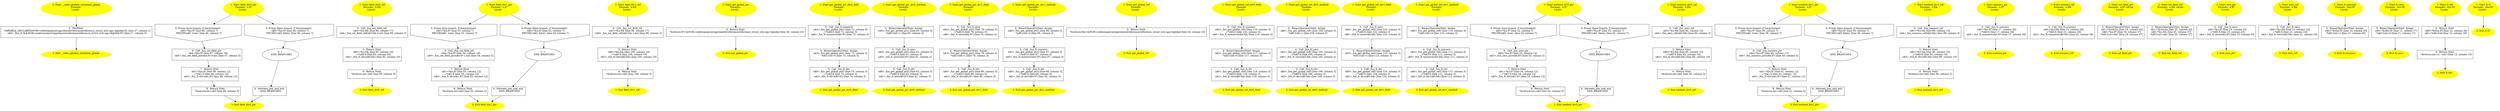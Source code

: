 /* @generated */
digraph cfg {
"__infer_globals_initializer_globa.bdc08c089842ce08_1" [label="1: Start __infer_globals_initializer_global\nFormals: \nLocals:  \n  " color=yellow style=filled]
	

	 "__infer_globals_initializer_globa.bdc08c089842ce08_1" -> "__infer_globals_initializer_globa.bdc08c089842ce08_3" ;
"__infer_globals_initializer_globa.bdc08c089842ce08_2" [label="2: Exit __infer_globals_initializer_global \n  " color=yellow style=filled]
	

"__infer_globals_initializer_globa.bdc08c089842ce08_3" [label="3:  DeclStmt \n   VARIABLE_DECLARED(#GB<codetoanalyze/cpp/shared/reference/reference_struct_e2e.cpp>$global:X); [line 27, column 1]\n  n$0=_fun_X::X(&#GB<codetoanalyze/cpp/shared/reference/reference_struct_e2e.cpp>$global:X*) [line 27, column 3]\n " shape="box"]
	

	 "__infer_globals_initializer_globa.bdc08c089842ce08_3" -> "__infer_globals_initializer_globa.bdc08c089842ce08_2" ;
"field_div0_ptr(class X)#255578158.6b797bfc0b5ae223_1" [label="1: Start field_div0_ptr\nFormals:  x:X*\nLocals:  \n  " color=yellow style=filled]
	

	 "field_div0_ptr(class X)#255578158.6b797bfc0b5ae223_1" -> "field_div0_ptr(class X)#255578158.6b797bfc0b5ae223_5" ;
	 "field_div0_ptr(class X)#255578158.6b797bfc0b5ae223_1" -> "field_div0_ptr(class X)#255578158.6b797bfc0b5ae223_6" ;
"field_div0_ptr(class X)#255578158.6b797bfc0b5ae223_2" [label="2: Exit field_div0_ptr \n  " color=yellow style=filled]
	

"field_div0_ptr(class X)#255578158.6b797bfc0b5ae223_3" [label="3: + \n   END_BRANCHES\n " ]
	

	 "field_div0_ptr(class X)#255578158.6b797bfc0b5ae223_3" -> "field_div0_ptr(class X)#255578158.6b797bfc0b5ae223_4" ;
"field_div0_ptr(class X)#255578158.6b797bfc0b5ae223_4" [label="4:  between_join_and_exit \n   END_BRANCHES\n " shape="box"]
	

	 "field_div0_ptr(class X)#255578158.6b797bfc0b5ae223_4" -> "field_div0_ptr(class X)#255578158.6b797bfc0b5ae223_2" ;
"field_div0_ptr(class X)#255578158.6b797bfc0b5ae223_5" [label="5: Prune (true branch, if (terminated)) \n   n$0=*&x:X* [line 46, column 7]\n  PRUNE(n$0, true); [line 46, column 7]\n " shape="invhouse"]
	

	 "field_div0_ptr(class X)#255578158.6b797bfc0b5ae223_5" -> "field_div0_ptr(class X)#255578158.6b797bfc0b5ae223_9" ;
"field_div0_ptr(class X)#255578158.6b797bfc0b5ae223_6" [label="6: Prune (false branch, if (terminated)) \n   n$0=*&x:X* [line 46, column 7]\n  PRUNE(!n$0, false); [line 46, column 7]\n " shape="invhouse"]
	

	 "field_div0_ptr(class X)#255578158.6b797bfc0b5ae223_6" -> "field_div0_ptr(class X)#255578158.6b797bfc0b5ae223_3" ;
"field_div0_ptr(class X)#255578158.6b797bfc0b5ae223_7" [label="7:  Return Stmt \n   n$1=*&x:X* [line 48, column 12]\n  _=*n$1:X [line 48, column 12]\n  n$3=_fun_X::div(n$1:X*) [line 48, column 12]\n " shape="box"]
	

	 "field_div0_ptr(class X)#255578158.6b797bfc0b5ae223_7" -> "field_div0_ptr(class X)#255578158.6b797bfc0b5ae223_8" ;
"field_div0_ptr(class X)#255578158.6b797bfc0b5ae223_8" [label="8:  Return Stmt \n   *&return:int=n$3 [line 48, column 5]\n " shape="box"]
	

	 "field_div0_ptr(class X)#255578158.6b797bfc0b5ae223_8" -> "field_div0_ptr(class X)#255578158.6b797bfc0b5ae223_2" ;
"field_div0_ptr(class X)#255578158.6b797bfc0b5ae223_9" [label="9:  Call _fun_set_field_ptr \n   n$4=*&x:X* [line 47, column 19]\n  n$5=_fun_set_field_ptr(n$4:X*,0:int) [line 47, column 5]\n " shape="box"]
	

	 "field_div0_ptr(class X)#255578158.6b797bfc0b5ae223_9" -> "field_div0_ptr(class X)#255578158.6b797bfc0b5ae223_7" ;
"field_div0_ref#117238048226305489.b7eb5245bed0a75c_1" [label="1: Start field_div0_ref\nFormals:  x:X&\nLocals:  \n  " color=yellow style=filled]
	

	 "field_div0_ref#117238048226305489.b7eb5245bed0a75c_1" -> "field_div0_ref#117238048226305489.b7eb5245bed0a75c_5" ;
"field_div0_ref#117238048226305489.b7eb5245bed0a75c_2" [label="2: Exit field_div0_ref \n  " color=yellow style=filled]
	

"field_div0_ref#117238048226305489.b7eb5245bed0a75c_3" [label="3:  Return Stmt \n   n$0=*&x:X& [line 95, column 10]\n  _=*n$0:X [line 95, column 10]\n  n$2=_fun_X::div(n$0:X&) [line 95, column 10]\n " shape="box"]
	

	 "field_div0_ref#117238048226305489.b7eb5245bed0a75c_3" -> "field_div0_ref#117238048226305489.b7eb5245bed0a75c_4" ;
"field_div0_ref#117238048226305489.b7eb5245bed0a75c_4" [label="4:  Return Stmt \n   *&return:int=n$2 [line 95, column 3]\n " shape="box"]
	

	 "field_div0_ref#117238048226305489.b7eb5245bed0a75c_4" -> "field_div0_ref#117238048226305489.b7eb5245bed0a75c_2" ;
"field_div0_ref#117238048226305489.b7eb5245bed0a75c_5" [label="5:  Call _fun_set_field_ref \n   n$3=*&x:X& [line 94, column 17]\n  n$4=_fun_set_field_ref(n$3:X&,0:int) [line 94, column 3]\n " shape="box"]
	

	 "field_div0_ref#117238048226305489.b7eb5245bed0a75c_5" -> "field_div0_ref#117238048226305489.b7eb5245bed0a75c_3" ;
"field_div1_ptr(class X)#104917759.81717de1848fc0d3_1" [label="1: Start field_div1_ptr\nFormals:  x:X*\nLocals:  \n  " color=yellow style=filled]
	

	 "field_div1_ptr(class X)#104917759.81717de1848fc0d3_1" -> "field_div1_ptr(class X)#104917759.81717de1848fc0d3_5" ;
	 "field_div1_ptr(class X)#104917759.81717de1848fc0d3_1" -> "field_div1_ptr(class X)#104917759.81717de1848fc0d3_6" ;
"field_div1_ptr(class X)#104917759.81717de1848fc0d3_2" [label="2: Exit field_div1_ptr \n  " color=yellow style=filled]
	

"field_div1_ptr(class X)#104917759.81717de1848fc0d3_3" [label="3: + \n   END_BRANCHES\n " ]
	

	 "field_div1_ptr(class X)#104917759.81717de1848fc0d3_3" -> "field_div1_ptr(class X)#104917759.81717de1848fc0d3_4" ;
"field_div1_ptr(class X)#104917759.81717de1848fc0d3_4" [label="4:  between_join_and_exit \n   END_BRANCHES\n " shape="box"]
	

	 "field_div1_ptr(class X)#104917759.81717de1848fc0d3_4" -> "field_div1_ptr(class X)#104917759.81717de1848fc0d3_2" ;
"field_div1_ptr(class X)#104917759.81717de1848fc0d3_5" [label="5: Prune (true branch, if (terminated)) \n   n$0=*&x:X* [line 53, column 7]\n  PRUNE(n$0, true); [line 53, column 7]\n " shape="invhouse"]
	

	 "field_div1_ptr(class X)#104917759.81717de1848fc0d3_5" -> "field_div1_ptr(class X)#104917759.81717de1848fc0d3_9" ;
"field_div1_ptr(class X)#104917759.81717de1848fc0d3_6" [label="6: Prune (false branch, if (terminated)) \n   n$0=*&x:X* [line 53, column 7]\n  PRUNE(!n$0, false); [line 53, column 7]\n " shape="invhouse"]
	

	 "field_div1_ptr(class X)#104917759.81717de1848fc0d3_6" -> "field_div1_ptr(class X)#104917759.81717de1848fc0d3_3" ;
"field_div1_ptr(class X)#104917759.81717de1848fc0d3_7" [label="7:  Return Stmt \n   n$1=*&x:X* [line 55, column 12]\n  _=*n$1:X [line 55, column 12]\n  n$3=_fun_X::div(n$1:X*) [line 55, column 12]\n " shape="box"]
	

	 "field_div1_ptr(class X)#104917759.81717de1848fc0d3_7" -> "field_div1_ptr(class X)#104917759.81717de1848fc0d3_8" ;
"field_div1_ptr(class X)#104917759.81717de1848fc0d3_8" [label="8:  Return Stmt \n   *&return:int=n$3 [line 55, column 5]\n " shape="box"]
	

	 "field_div1_ptr(class X)#104917759.81717de1848fc0d3_8" -> "field_div1_ptr(class X)#104917759.81717de1848fc0d3_2" ;
"field_div1_ptr(class X)#104917759.81717de1848fc0d3_9" [label="9:  Call _fun_set_field_ptr \n   n$4=*&x:X* [line 54, column 19]\n  n$5=_fun_set_field_ptr(n$4:X*,1:int) [line 54, column 5]\n " shape="box"]
	

	 "field_div1_ptr(class X)#104917759.81717de1848fc0d3_9" -> "field_div1_ptr(class X)#104917759.81717de1848fc0d3_7" ;
"field_div1_ref#149971541835733588.5b6e5f87301df190_1" [label="1: Start field_div1_ref\nFormals:  x:X&\nLocals:  \n  " color=yellow style=filled]
	

	 "field_div1_ref#149971541835733588.5b6e5f87301df190_1" -> "field_div1_ref#149971541835733588.5b6e5f87301df190_5" ;
"field_div1_ref#149971541835733588.5b6e5f87301df190_2" [label="2: Exit field_div1_ref \n  " color=yellow style=filled]
	

"field_div1_ref#149971541835733588.5b6e5f87301df190_3" [label="3:  Return Stmt \n   n$0=*&x:X& [line 100, column 10]\n  _=*n$0:X [line 100, column 10]\n  n$2=_fun_X::div(n$0:X&) [line 100, column 10]\n " shape="box"]
	

	 "field_div1_ref#149971541835733588.5b6e5f87301df190_3" -> "field_div1_ref#149971541835733588.5b6e5f87301df190_4" ;
"field_div1_ref#149971541835733588.5b6e5f87301df190_4" [label="4:  Return Stmt \n   *&return:int=n$2 [line 100, column 3]\n " shape="box"]
	

	 "field_div1_ref#149971541835733588.5b6e5f87301df190_4" -> "field_div1_ref#149971541835733588.5b6e5f87301df190_2" ;
"field_div1_ref#149971541835733588.5b6e5f87301df190_5" [label="5:  Call _fun_set_field_ref \n   n$3=*&x:X& [line 99, column 17]\n  n$4=_fun_set_field_ref(n$3:X&,1:int) [line 99, column 3]\n " shape="box"]
	

	 "field_div1_ref#149971541835733588.5b6e5f87301df190_5" -> "field_div1_ref#149971541835733588.5b6e5f87301df190_3" ;
"get_global_ptr#694058346099223463.3d4bb50869af2005_1" [label="1: Start get_global_ptr\nFormals: \nLocals:  \n  " color=yellow style=filled]
	

	 "get_global_ptr#694058346099223463.3d4bb50869af2005_1" -> "get_global_ptr#694058346099223463.3d4bb50869af2005_3" ;
"get_global_ptr#694058346099223463.3d4bb50869af2005_2" [label="2: Exit get_global_ptr \n  " color=yellow style=filled]
	

"get_global_ptr#694058346099223463.3d4bb50869af2005_3" [label="3:  Return Stmt \n   *&return:X*=&#GB<codetoanalyze/cpp/shared/reference/reference_struct_e2e.cpp>$global [line 28, column 23]\n " shape="box"]
	

	 "get_global_ptr#694058346099223463.3d4bb50869af2005_3" -> "get_global_ptr#694058346099223463.3d4bb50869af2005_2" ;
"get_global_ptr_div0_field#8708891.85a5d13d32b9177a_1" [label="1: Start get_global_ptr_div0_field\nFormals: \nLocals:  \n  " color=yellow style=filled]
	

	 "get_global_ptr_div0_field#8708891.85a5d13d32b9177a_1" -> "get_global_ptr_div0_field#8708891.85a5d13d32b9177a_5" ;
"get_global_ptr_div0_field#8708891.85a5d13d32b9177a_2" [label="2: Exit get_global_ptr_div0_field \n  " color=yellow style=filled]
	

"get_global_ptr_div0_field#8708891.85a5d13d32b9177a_3" [label="3:  Call _fun_X::div \n   n$0=_fun_get_global_ptr() [line 74, column 3]\n  _=*n$0:X [line 74, column 3]\n  n$2=_fun_X::div(n$0:X*) [line 74, column 3]\n " shape="box"]
	

	 "get_global_ptr_div0_field#8708891.85a5d13d32b9177a_3" -> "get_global_ptr_div0_field#8708891.85a5d13d32b9177a_2" ;
"get_global_ptr_div0_field#8708891.85a5d13d32b9177a_4" [label="4:  BinaryOperatorStmt: Assign \n   n$3=_fun_get_global_ptr() [line 73, column 3]\n  *n$3.f:int=0 [line 73, column 3]\n " shape="box"]
	

	 "get_global_ptr_div0_field#8708891.85a5d13d32b9177a_4" -> "get_global_ptr_div0_field#8708891.85a5d13d32b9177a_3" ;
"get_global_ptr_div0_field#8708891.85a5d13d32b9177a_5" [label="5:  Call _fun_X::nonzero \n   n$4=_fun_get_global_ptr() [line 72, column 3]\n  _=*n$4:X [line 72, column 3]\n  n$6=_fun_X::nonzero(n$4:X*) [line 72, column 3]\n " shape="box"]
	

	 "get_global_ptr_div0_field#8708891.85a5d13d32b9177a_5" -> "get_global_ptr_div0_field#8708891.85a5d13d32b9177a_4" ;
"get_global_ptr_div0_method#686860.d796dd8227b55f7d_1" [label="1: Start get_global_ptr_div0_method\nFormals: \nLocals:  \n  " color=yellow style=filled]
	

	 "get_global_ptr_div0_method#686860.d796dd8227b55f7d_1" -> "get_global_ptr_div0_method#686860.d796dd8227b55f7d_5" ;
"get_global_ptr_div0_method#686860.d796dd8227b55f7d_2" [label="2: Exit get_global_ptr_div0_method \n  " color=yellow style=filled]
	

"get_global_ptr_div0_method#686860.d796dd8227b55f7d_3" [label="3:  Call _fun_X::div \n   n$0=_fun_get_global_ptr() [line 62, column 3]\n  _=*n$0:X [line 62, column 3]\n  n$2=_fun_X::div(n$0:X*) [line 62, column 3]\n " shape="box"]
	

	 "get_global_ptr_div0_method#686860.d796dd8227b55f7d_3" -> "get_global_ptr_div0_method#686860.d796dd8227b55f7d_2" ;
"get_global_ptr_div0_method#686860.d796dd8227b55f7d_4" [label="4:  Call _fun_X::zero \n   n$3=_fun_get_global_ptr() [line 61, column 3]\n  _=*n$3:X [line 61, column 3]\n  n$5=_fun_X::zero(n$3:X*) [line 61, column 3]\n " shape="box"]
	

	 "get_global_ptr_div0_method#686860.d796dd8227b55f7d_4" -> "get_global_ptr_div0_method#686860.d796dd8227b55f7d_3" ;
"get_global_ptr_div0_method#686860.d796dd8227b55f7d_5" [label="5:  BinaryOperatorStmt: Assign \n   n$6=_fun_get_global_ptr() [line 60, column 3]\n  *n$6.f:int=1 [line 60, column 3]\n " shape="box"]
	

	 "get_global_ptr_div0_method#686860.d796dd8227b55f7d_5" -> "get_global_ptr_div0_method#686860.d796dd8227b55f7d_4" ;
"get_global_ptr_div1_field#6744083.94ebaff789d09fec_1" [label="1: Start get_global_ptr_div1_field\nFormals: \nLocals:  \n  " color=yellow style=filled]
	

	 "get_global_ptr_div1_field#6744083.94ebaff789d09fec_1" -> "get_global_ptr_div1_field#6744083.94ebaff789d09fec_5" ;
"get_global_ptr_div1_field#6744083.94ebaff789d09fec_2" [label="2: Exit get_global_ptr_div1_field \n  " color=yellow style=filled]
	

"get_global_ptr_div1_field#6744083.94ebaff789d09fec_3" [label="3:  Call _fun_X::div \n   n$0=_fun_get_global_ptr() [line 80, column 3]\n  _=*n$0:X [line 80, column 3]\n  n$2=_fun_X::div(n$0:X*) [line 80, column 3]\n " shape="box"]
	

	 "get_global_ptr_div1_field#6744083.94ebaff789d09fec_3" -> "get_global_ptr_div1_field#6744083.94ebaff789d09fec_2" ;
"get_global_ptr_div1_field#6744083.94ebaff789d09fec_4" [label="4:  BinaryOperatorStmt: Assign \n   n$3=_fun_get_global_ptr() [line 79, column 3]\n  *n$3.f:int=1 [line 79, column 3]\n " shape="box"]
	

	 "get_global_ptr_div1_field#6744083.94ebaff789d09fec_4" -> "get_global_ptr_div1_field#6744083.94ebaff789d09fec_3" ;
"get_global_ptr_div1_field#6744083.94ebaff789d09fec_5" [label="5:  Call _fun_X::zero \n   n$4=_fun_get_global_ptr() [line 78, column 3]\n  _=*n$4:X [line 78, column 3]\n  n$6=_fun_X::zero(n$4:X*) [line 78, column 3]\n " shape="box"]
	

	 "get_global_ptr_div1_field#6744083.94ebaff789d09fec_5" -> "get_global_ptr_div1_field#6744083.94ebaff789d09fec_4" ;
"get_global_ptr_div1_method#133202.b7b17bcc9c036a75_1" [label="1: Start get_global_ptr_div1_method\nFormals: \nLocals:  \n  " color=yellow style=filled]
	

	 "get_global_ptr_div1_method#133202.b7b17bcc9c036a75_1" -> "get_global_ptr_div1_method#133202.b7b17bcc9c036a75_5" ;
"get_global_ptr_div1_method#133202.b7b17bcc9c036a75_2" [label="2: Exit get_global_ptr_div1_method \n  " color=yellow style=filled]
	

"get_global_ptr_div1_method#133202.b7b17bcc9c036a75_3" [label="3:  Call _fun_X::div \n   n$0=_fun_get_global_ptr() [line 68, column 3]\n  _=*n$0:X [line 68, column 3]\n  n$2=_fun_X::div(n$0:X*) [line 68, column 3]\n " shape="box"]
	

	 "get_global_ptr_div1_method#133202.b7b17bcc9c036a75_3" -> "get_global_ptr_div1_method#133202.b7b17bcc9c036a75_2" ;
"get_global_ptr_div1_method#133202.b7b17bcc9c036a75_4" [label="4:  Call _fun_X::nonzero \n   n$3=_fun_get_global_ptr() [line 67, column 3]\n  _=*n$3:X [line 67, column 3]\n  n$5=_fun_X::nonzero(n$3:X*) [line 67, column 3]\n " shape="box"]
	

	 "get_global_ptr_div1_method#133202.b7b17bcc9c036a75_4" -> "get_global_ptr_div1_method#133202.b7b17bcc9c036a75_3" ;
"get_global_ptr_div1_method#133202.b7b17bcc9c036a75_5" [label="5:  BinaryOperatorStmt: Assign \n   n$6=_fun_get_global_ptr() [line 66, column 3]\n  *n$6.f:int=0 [line 66, column 3]\n " shape="box"]
	

	 "get_global_ptr_div1_method#133202.b7b17bcc9c036a75_5" -> "get_global_ptr_div1_method#133202.b7b17bcc9c036a75_4" ;
"get_global_ref#166319945633115057.c5518847f25d69c0_1" [label="1: Start get_global_ref\nFormals: \nLocals:  \n  " color=yellow style=filled]
	

	 "get_global_ref#166319945633115057.c5518847f25d69c0_1" -> "get_global_ref#166319945633115057.c5518847f25d69c0_3" ;
"get_global_ref#166319945633115057.c5518847f25d69c0_2" [label="2: Exit get_global_ref \n  " color=yellow style=filled]
	

"get_global_ref#166319945633115057.c5518847f25d69c0_3" [label="3:  Return Stmt \n   *&return:X&=&#GB<codetoanalyze/cpp/shared/reference/reference_struct_e2e.cpp>$global [line 29, column 23]\n " shape="box"]
	

	 "get_global_ref#166319945633115057.c5518847f25d69c0_3" -> "get_global_ref#166319945633115057.c5518847f25d69c0_2" ;
"get_global_ref_div0_field#9894336.99dfafa929e6446e_1" [label="1: Start get_global_ref_div0_field\nFormals: \nLocals:  \n  " color=yellow style=filled]
	

	 "get_global_ref_div0_field#9894336.99dfafa929e6446e_1" -> "get_global_ref_div0_field#9894336.99dfafa929e6446e_5" ;
"get_global_ref_div0_field#9894336.99dfafa929e6446e_2" [label="2: Exit get_global_ref_div0_field \n  " color=yellow style=filled]
	

"get_global_ref_div0_field#9894336.99dfafa929e6446e_3" [label="3:  Call _fun_X::div \n   n$0=_fun_get_global_ref() [line 118, column 3]\n  _=*n$0:X [line 118, column 3]\n  n$2=_fun_X::div(n$0:X&) [line 118, column 3]\n " shape="box"]
	

	 "get_global_ref_div0_field#9894336.99dfafa929e6446e_3" -> "get_global_ref_div0_field#9894336.99dfafa929e6446e_2" ;
"get_global_ref_div0_field#9894336.99dfafa929e6446e_4" [label="4:  BinaryOperatorStmt: Assign \n   n$3=_fun_get_global_ref() [line 117, column 3]\n  *n$3.f:int=0 [line 117, column 3]\n " shape="box"]
	

	 "get_global_ref_div0_field#9894336.99dfafa929e6446e_4" -> "get_global_ref_div0_field#9894336.99dfafa929e6446e_3" ;
"get_global_ref_div0_field#9894336.99dfafa929e6446e_5" [label="5:  Call _fun_X::nonzero \n   n$4=_fun_get_global_ref() [line 116, column 3]\n  _=*n$4:X [line 116, column 3]\n  n$6=_fun_X::nonzero(n$4:X&) [line 116, column 3]\n " shape="box"]
	

	 "get_global_ref_div0_field#9894336.99dfafa929e6446e_5" -> "get_global_ref_div0_field#9894336.99dfafa929e6446e_4" ;
"get_global_ref_div0_method#450002.703eacc20d3ff2ec_1" [label="1: Start get_global_ref_div0_method\nFormals: \nLocals:  \n  " color=yellow style=filled]
	

	 "get_global_ref_div0_method#450002.703eacc20d3ff2ec_1" -> "get_global_ref_div0_method#450002.703eacc20d3ff2ec_5" ;
"get_global_ref_div0_method#450002.703eacc20d3ff2ec_2" [label="2: Exit get_global_ref_div0_method \n  " color=yellow style=filled]
	

"get_global_ref_div0_method#450002.703eacc20d3ff2ec_3" [label="3:  Call _fun_X::div \n   n$0=_fun_get_global_ref() [line 106, column 3]\n  _=*n$0:X [line 106, column 3]\n  n$2=_fun_X::div(n$0:X&) [line 106, column 3]\n " shape="box"]
	

	 "get_global_ref_div0_method#450002.703eacc20d3ff2ec_3" -> "get_global_ref_div0_method#450002.703eacc20d3ff2ec_2" ;
"get_global_ref_div0_method#450002.703eacc20d3ff2ec_4" [label="4:  Call _fun_X::zero \n   n$3=_fun_get_global_ref() [line 105, column 3]\n  _=*n$3:X [line 105, column 3]\n  n$5=_fun_X::zero(n$3:X&) [line 105, column 3]\n " shape="box"]
	

	 "get_global_ref_div0_method#450002.703eacc20d3ff2ec_4" -> "get_global_ref_div0_method#450002.703eacc20d3ff2ec_3" ;
"get_global_ref_div0_method#450002.703eacc20d3ff2ec_5" [label="5:  BinaryOperatorStmt: Assign \n   n$6=_fun_get_global_ref() [line 104, column 3]\n  *n$6.f:int=1 [line 104, column 3]\n " shape="box"]
	

	 "get_global_ref_div0_method#450002.703eacc20d3ff2ec_5" -> "get_global_ref_div0_method#450002.703eacc20d3ff2ec_4" ;
"get_global_ref_div1_field#9400638.f2be9db8a45f6acd_1" [label="1: Start get_global_ref_div1_field\nFormals: \nLocals:  \n  " color=yellow style=filled]
	

	 "get_global_ref_div1_field#9400638.f2be9db8a45f6acd_1" -> "get_global_ref_div1_field#9400638.f2be9db8a45f6acd_5" ;
"get_global_ref_div1_field#9400638.f2be9db8a45f6acd_2" [label="2: Exit get_global_ref_div1_field \n  " color=yellow style=filled]
	

"get_global_ref_div1_field#9400638.f2be9db8a45f6acd_3" [label="3:  Call _fun_X::div \n   n$0=_fun_get_global_ref() [line 124, column 3]\n  _=*n$0:X [line 124, column 3]\n  n$2=_fun_X::div(n$0:X&) [line 124, column 3]\n " shape="box"]
	

	 "get_global_ref_div1_field#9400638.f2be9db8a45f6acd_3" -> "get_global_ref_div1_field#9400638.f2be9db8a45f6acd_2" ;
"get_global_ref_div1_field#9400638.f2be9db8a45f6acd_4" [label="4:  BinaryOperatorStmt: Assign \n   n$3=_fun_get_global_ref() [line 123, column 3]\n  *n$3.f:int=1 [line 123, column 3]\n " shape="box"]
	

	 "get_global_ref_div1_field#9400638.f2be9db8a45f6acd_4" -> "get_global_ref_div1_field#9400638.f2be9db8a45f6acd_3" ;
"get_global_ref_div1_field#9400638.f2be9db8a45f6acd_5" [label="5:  Call _fun_X::zero \n   n$4=_fun_get_global_ref() [line 122, column 3]\n  _=*n$4:X [line 122, column 3]\n  n$6=_fun_X::zero(n$4:X&) [line 122, column 3]\n " shape="box"]
	

	 "get_global_ref_div1_field#9400638.f2be9db8a45f6acd_5" -> "get_global_ref_div1_field#9400638.f2be9db8a45f6acd_4" ;
"get_global_ref_div1_method#921890.1d66d8c44e8582bb_1" [label="1: Start get_global_ref_div1_method\nFormals: \nLocals:  \n  " color=yellow style=filled]
	

	 "get_global_ref_div1_method#921890.1d66d8c44e8582bb_1" -> "get_global_ref_div1_method#921890.1d66d8c44e8582bb_5" ;
"get_global_ref_div1_method#921890.1d66d8c44e8582bb_2" [label="2: Exit get_global_ref_div1_method \n  " color=yellow style=filled]
	

"get_global_ref_div1_method#921890.1d66d8c44e8582bb_3" [label="3:  Call _fun_X::div \n   n$0=_fun_get_global_ref() [line 112, column 3]\n  _=*n$0:X [line 112, column 3]\n  n$2=_fun_X::div(n$0:X&) [line 112, column 3]\n " shape="box"]
	

	 "get_global_ref_div1_method#921890.1d66d8c44e8582bb_3" -> "get_global_ref_div1_method#921890.1d66d8c44e8582bb_2" ;
"get_global_ref_div1_method#921890.1d66d8c44e8582bb_4" [label="4:  Call _fun_X::nonzero \n   n$3=_fun_get_global_ref() [line 111, column 3]\n  _=*n$3:X [line 111, column 3]\n  n$5=_fun_X::nonzero(n$3:X&) [line 111, column 3]\n " shape="box"]
	

	 "get_global_ref_div1_method#921890.1d66d8c44e8582bb_4" -> "get_global_ref_div1_method#921890.1d66d8c44e8582bb_3" ;
"get_global_ref_div1_method#921890.1d66d8c44e8582bb_5" [label="5:  BinaryOperatorStmt: Assign \n   n$6=_fun_get_global_ref() [line 110, column 3]\n  *n$6.f:int=0 [line 110, column 3]\n " shape="box"]
	

	 "get_global_ref_div1_method#921890.1d66d8c44e8582bb_5" -> "get_global_ref_div1_method#921890.1d66d8c44e8582bb_4" ;
"method_div0_ptr(class X)#61067856.dd62393e799ba25c_1" [label="1: Start method_div0_ptr\nFormals:  x:X*\nLocals:  \n  " color=yellow style=filled]
	

	 "method_div0_ptr(class X)#61067856.dd62393e799ba25c_1" -> "method_div0_ptr(class X)#61067856.dd62393e799ba25c_5" ;
	 "method_div0_ptr(class X)#61067856.dd62393e799ba25c_1" -> "method_div0_ptr(class X)#61067856.dd62393e799ba25c_6" ;
"method_div0_ptr(class X)#61067856.dd62393e799ba25c_2" [label="2: Exit method_div0_ptr \n  " color=yellow style=filled]
	

"method_div0_ptr(class X)#61067856.dd62393e799ba25c_3" [label="3: + \n   END_BRANCHES\n " ]
	

	 "method_div0_ptr(class X)#61067856.dd62393e799ba25c_3" -> "method_div0_ptr(class X)#61067856.dd62393e799ba25c_4" ;
"method_div0_ptr(class X)#61067856.dd62393e799ba25c_4" [label="4:  between_join_and_exit \n   END_BRANCHES\n " shape="box"]
	

	 "method_div0_ptr(class X)#61067856.dd62393e799ba25c_4" -> "method_div0_ptr(class X)#61067856.dd62393e799ba25c_2" ;
"method_div0_ptr(class X)#61067856.dd62393e799ba25c_5" [label="5: Prune (true branch, if (terminated)) \n   n$0=*&x:X* [line 32, column 7]\n  PRUNE(n$0, true); [line 32, column 7]\n " shape="invhouse"]
	

	 "method_div0_ptr(class X)#61067856.dd62393e799ba25c_5" -> "method_div0_ptr(class X)#61067856.dd62393e799ba25c_9" ;
"method_div0_ptr(class X)#61067856.dd62393e799ba25c_6" [label="6: Prune (false branch, if (terminated)) \n   n$0=*&x:X* [line 32, column 7]\n  PRUNE(!n$0, false); [line 32, column 7]\n " shape="invhouse"]
	

	 "method_div0_ptr(class X)#61067856.dd62393e799ba25c_6" -> "method_div0_ptr(class X)#61067856.dd62393e799ba25c_3" ;
"method_div0_ptr(class X)#61067856.dd62393e799ba25c_7" [label="7:  Return Stmt \n   n$1=*&x:X* [line 34, column 12]\n  _=*n$1:X [line 34, column 12]\n  n$3=_fun_X::div(n$1:X*) [line 34, column 12]\n " shape="box"]
	

	 "method_div0_ptr(class X)#61067856.dd62393e799ba25c_7" -> "method_div0_ptr(class X)#61067856.dd62393e799ba25c_8" ;
"method_div0_ptr(class X)#61067856.dd62393e799ba25c_8" [label="8:  Return Stmt \n   *&return:int=n$3 [line 34, column 5]\n " shape="box"]
	

	 "method_div0_ptr(class X)#61067856.dd62393e799ba25c_8" -> "method_div0_ptr(class X)#61067856.dd62393e799ba25c_2" ;
"method_div0_ptr(class X)#61067856.dd62393e799ba25c_9" [label="9:  Call _fun_zero_ptr \n   n$4=*&x:X* [line 33, column 14]\n  n$5=_fun_zero_ptr(n$4:X*) [line 33, column 5]\n " shape="box"]
	

	 "method_div0_ptr(class X)#61067856.dd62393e799ba25c_9" -> "method_div0_ptr(class X)#61067856.dd62393e799ba25c_7" ;
"method_div0_ref#12048348997540346.5280d482da62ad0e_1" [label="1: Start method_div0_ref\nFormals:  x:X&\nLocals:  \n  " color=yellow style=filled]
	

	 "method_div0_ref#12048348997540346.5280d482da62ad0e_1" -> "method_div0_ref#12048348997540346.5280d482da62ad0e_5" ;
"method_div0_ref#12048348997540346.5280d482da62ad0e_2" [label="2: Exit method_div0_ref \n  " color=yellow style=filled]
	

"method_div0_ref#12048348997540346.5280d482da62ad0e_3" [label="3:  Return Stmt \n   n$0=*&x:X& [line 85, column 10]\n  _=*n$0:X [line 85, column 10]\n  n$2=_fun_X::div(n$0:X&) [line 85, column 10]\n " shape="box"]
	

	 "method_div0_ref#12048348997540346.5280d482da62ad0e_3" -> "method_div0_ref#12048348997540346.5280d482da62ad0e_4" ;
"method_div0_ref#12048348997540346.5280d482da62ad0e_4" [label="4:  Return Stmt \n   *&return:int=n$2 [line 85, column 3]\n " shape="box"]
	

	 "method_div0_ref#12048348997540346.5280d482da62ad0e_4" -> "method_div0_ref#12048348997540346.5280d482da62ad0e_2" ;
"method_div0_ref#12048348997540346.5280d482da62ad0e_5" [label="5:  Call _fun_zero_ref \n   n$3=*&x:X& [line 84, column 12]\n  n$4=_fun_zero_ref(n$3:X&) [line 84, column 3]\n " shape="box"]
	

	 "method_div0_ref#12048348997540346.5280d482da62ad0e_5" -> "method_div0_ref#12048348997540346.5280d482da62ad0e_3" ;
"method_div1_ptr(class X)#30616850.64eb0c6fbbafc7f2_1" [label="1: Start method_div1_ptr\nFormals:  x:X*\nLocals:  \n  " color=yellow style=filled]
	

	 "method_div1_ptr(class X)#30616850.64eb0c6fbbafc7f2_1" -> "method_div1_ptr(class X)#30616850.64eb0c6fbbafc7f2_5" ;
	 "method_div1_ptr(class X)#30616850.64eb0c6fbbafc7f2_1" -> "method_div1_ptr(class X)#30616850.64eb0c6fbbafc7f2_6" ;
"method_div1_ptr(class X)#30616850.64eb0c6fbbafc7f2_2" [label="2: Exit method_div1_ptr \n  " color=yellow style=filled]
	

"method_div1_ptr(class X)#30616850.64eb0c6fbbafc7f2_3" [label="3: + \n   END_BRANCHES\n " ]
	

	 "method_div1_ptr(class X)#30616850.64eb0c6fbbafc7f2_3" -> "method_div1_ptr(class X)#30616850.64eb0c6fbbafc7f2_4" ;
"method_div1_ptr(class X)#30616850.64eb0c6fbbafc7f2_4" [label="4:  between_join_and_exit \n   END_BRANCHES\n " shape="box"]
	

	 "method_div1_ptr(class X)#30616850.64eb0c6fbbafc7f2_4" -> "method_div1_ptr(class X)#30616850.64eb0c6fbbafc7f2_2" ;
"method_div1_ptr(class X)#30616850.64eb0c6fbbafc7f2_5" [label="5: Prune (true branch, if (terminated)) \n   n$0=*&x:X* [line 39, column 7]\n  PRUNE(n$0, true); [line 39, column 7]\n " shape="invhouse"]
	

	 "method_div1_ptr(class X)#30616850.64eb0c6fbbafc7f2_5" -> "method_div1_ptr(class X)#30616850.64eb0c6fbbafc7f2_9" ;
"method_div1_ptr(class X)#30616850.64eb0c6fbbafc7f2_6" [label="6: Prune (false branch, if (terminated)) \n   n$0=*&x:X* [line 39, column 7]\n  PRUNE(!n$0, false); [line 39, column 7]\n " shape="invhouse"]
	

	 "method_div1_ptr(class X)#30616850.64eb0c6fbbafc7f2_6" -> "method_div1_ptr(class X)#30616850.64eb0c6fbbafc7f2_3" ;
"method_div1_ptr(class X)#30616850.64eb0c6fbbafc7f2_7" [label="7:  Return Stmt \n   n$1=*&x:X* [line 41, column 12]\n  _=*n$1:X [line 41, column 12]\n  n$3=_fun_X::div(n$1:X*) [line 41, column 12]\n " shape="box"]
	

	 "method_div1_ptr(class X)#30616850.64eb0c6fbbafc7f2_7" -> "method_div1_ptr(class X)#30616850.64eb0c6fbbafc7f2_8" ;
"method_div1_ptr(class X)#30616850.64eb0c6fbbafc7f2_8" [label="8:  Return Stmt \n   *&return:int=n$3 [line 41, column 5]\n " shape="box"]
	

	 "method_div1_ptr(class X)#30616850.64eb0c6fbbafc7f2_8" -> "method_div1_ptr(class X)#30616850.64eb0c6fbbafc7f2_2" ;
"method_div1_ptr(class X)#30616850.64eb0c6fbbafc7f2_9" [label="9:  Call _fun_nonzero_ptr \n   n$4=*&x:X* [line 40, column 17]\n  n$5=_fun_nonzero_ptr(n$4:X*) [line 40, column 5]\n " shape="box"]
	

	 "method_div1_ptr(class X)#30616850.64eb0c6fbbafc7f2_9" -> "method_div1_ptr(class X)#30616850.64eb0c6fbbafc7f2_7" ;
"method_div1_ref#18445848838166655.1ecfa9c02aff37ba_1" [label="1: Start method_div1_ref\nFormals:  x:X&\nLocals:  \n  " color=yellow style=filled]
	

	 "method_div1_ref#18445848838166655.1ecfa9c02aff37ba_1" -> "method_div1_ref#18445848838166655.1ecfa9c02aff37ba_5" ;
"method_div1_ref#18445848838166655.1ecfa9c02aff37ba_2" [label="2: Exit method_div1_ref \n  " color=yellow style=filled]
	

"method_div1_ref#18445848838166655.1ecfa9c02aff37ba_3" [label="3:  Return Stmt \n   n$0=*&x:X& [line 90, column 10]\n  _=*n$0:X [line 90, column 10]\n  n$2=_fun_X::div(n$0:X&) [line 90, column 10]\n " shape="box"]
	

	 "method_div1_ref#18445848838166655.1ecfa9c02aff37ba_3" -> "method_div1_ref#18445848838166655.1ecfa9c02aff37ba_4" ;
"method_div1_ref#18445848838166655.1ecfa9c02aff37ba_4" [label="4:  Return Stmt \n   *&return:int=n$2 [line 90, column 3]\n " shape="box"]
	

	 "method_div1_ref#18445848838166655.1ecfa9c02aff37ba_4" -> "method_div1_ref#18445848838166655.1ecfa9c02aff37ba_2" ;
"method_div1_ref#18445848838166655.1ecfa9c02aff37ba_5" [label="5:  Call _fun_nonzero_ref \n   n$3=*&x:X& [line 89, column 15]\n  n$4=_fun_nonzero_ref(n$3:X&) [line 89, column 3]\n " shape="box"]
	

	 "method_div1_ref#18445848838166655.1ecfa9c02aff37ba_5" -> "method_div1_ref#18445848838166655.1ecfa9c02aff37ba_3" ;
"nonzero_ptr(class X)#171692055439.ab3e0f6dea34ce6b_1" [label="1: Start nonzero_ptr\nFormals:  x:X*\nLocals:  \n  " color=yellow style=filled]
	

	 "nonzero_ptr(class X)#171692055439.ab3e0f6dea34ce6b_1" -> "nonzero_ptr(class X)#171692055439.ab3e0f6dea34ce6b_3" ;
"nonzero_ptr(class X)#171692055439.ab3e0f6dea34ce6b_2" [label="2: Exit nonzero_ptr \n  " color=yellow style=filled]
	

"nonzero_ptr(class X)#171692055439.ab3e0f6dea34ce6b_3" [label="3:  Call _fun_X::nonzero \n   n$0=*&x:X* [line 17, column 26]\n  _=*n$0:X [line 17, column 26]\n  n$2=_fun_X::nonzero(n$0:X*) [line 17, column 26]\n " shape="box"]
	

	 "nonzero_ptr(class X)#171692055439.ab3e0f6dea34ce6b_3" -> "nonzero_ptr(class X)#171692055439.ab3e0f6dea34ce6b_2" ;
"nonzero_ref#2062801655575406720.e5794366c34a5ecd_1" [label="1: Start nonzero_ref\nFormals:  x:X&\nLocals:  \n  " color=yellow style=filled]
	

	 "nonzero_ref#2062801655575406720.e5794366c34a5ecd_1" -> "nonzero_ref#2062801655575406720.e5794366c34a5ecd_3" ;
"nonzero_ref#2062801655575406720.e5794366c34a5ecd_2" [label="2: Exit nonzero_ref \n  " color=yellow style=filled]
	

"nonzero_ref#2062801655575406720.e5794366c34a5ecd_3" [label="3:  Call _fun_X::nonzero \n   n$0=*&x:X& [line 23, column 26]\n  _=*n$0:X [line 23, column 26]\n  n$2=_fun_X::nonzero(n$0:X&) [line 23, column 26]\n " shape="box"]
	

	 "nonzero_ref#2062801655575406720.e5794366c34a5ecd_3" -> "nonzero_ref#2062801655575406720.e5794366c34a5ecd_2" ;
"set_field_ptr(class X)#1026280186.624982a2696b528e_1" [label="1: Start set_field_ptr\nFormals:  x:X* val:int\nLocals:  \n  " color=yellow style=filled]
	

	 "set_field_ptr(class X)#1026280186.624982a2696b528e_1" -> "set_field_ptr(class X)#1026280186.624982a2696b528e_3" ;
"set_field_ptr(class X)#1026280186.624982a2696b528e_2" [label="2: Exit set_field_ptr \n  " color=yellow style=filled]
	

"set_field_ptr(class X)#1026280186.624982a2696b528e_3" [label="3:  BinaryOperatorStmt: Assign \n   n$1=*&val:int [line 19, column 44]\n  n$0=*&x:X* [line 19, column 37]\n  *n$0.f:int=n$1 [line 19, column 37]\n " shape="box"]
	

	 "set_field_ptr(class X)#1026280186.624982a2696b528e_3" -> "set_field_ptr(class X)#1026280186.624982a2696b528e_2" ;
"set_field_ref#1517749754776198249.aa4620ee8933c900_1" [label="1: Start set_field_ref\nFormals:  x:X& val:int\nLocals:  \n  " color=yellow style=filled]
	

	 "set_field_ref#1517749754776198249.aa4620ee8933c900_1" -> "set_field_ref#1517749754776198249.aa4620ee8933c900_3" ;
"set_field_ref#1517749754776198249.aa4620ee8933c900_2" [label="2: Exit set_field_ref \n  " color=yellow style=filled]
	

"set_field_ref#1517749754776198249.aa4620ee8933c900_3" [label="3:  BinaryOperatorStmt: Assign \n   n$1=*&val:int [line 25, column 43]\n  n$0=*&x:X& [line 25, column 37]\n  *n$0.f:int=n$1 [line 25, column 37]\n " shape="box"]
	

	 "set_field_ref#1517749754776198249.aa4620ee8933c900_3" -> "set_field_ref#1517749754776198249.aa4620ee8933c900_2" ;
"zero_ptr(class X)#125287098530873.d08145759acbbf21_1" [label="1: Start zero_ptr\nFormals:  x:X*\nLocals:  \n  " color=yellow style=filled]
	

	 "zero_ptr(class X)#125287098530873.d08145759acbbf21_1" -> "zero_ptr(class X)#125287098530873.d08145759acbbf21_3" ;
"zero_ptr(class X)#125287098530873.d08145759acbbf21_2" [label="2: Exit zero_ptr \n  " color=yellow style=filled]
	

"zero_ptr(class X)#125287098530873.d08145759acbbf21_3" [label="3:  Call _fun_X::zero \n   n$0=*&x:X* [line 15, column 23]\n  _=*n$0:X [line 15, column 23]\n  n$2=_fun_X::zero(n$0:X*) [line 15, column 23]\n " shape="box"]
	

	 "zero_ptr(class X)#125287098530873.d08145759acbbf21_3" -> "zero_ptr(class X)#125287098530873.d08145759acbbf21_2" ;
"zero_ref#14077465191616488315.9f868765c7667236_1" [label="1: Start zero_ref\nFormals:  x:X&\nLocals:  \n  " color=yellow style=filled]
	

	 "zero_ref#14077465191616488315.9f868765c7667236_1" -> "zero_ref#14077465191616488315.9f868765c7667236_3" ;
"zero_ref#14077465191616488315.9f868765c7667236_2" [label="2: Exit zero_ref \n  " color=yellow style=filled]
	

"zero_ref#14077465191616488315.9f868765c7667236_3" [label="3:  Call _fun_X::zero \n   n$0=*&x:X& [line 21, column 23]\n  _=*n$0:X [line 21, column 23]\n  n$2=_fun_X::zero(n$0:X&) [line 21, column 23]\n " shape="box"]
	

	 "zero_ref#14077465191616488315.9f868765c7667236_3" -> "zero_ref#14077465191616488315.9f868765c7667236_2" ;
"nonzero#X#(11619218627491700674).1d7c44c6589f4c81_1" [label="1: Start X::nonzero\nFormals:  this:X*\nLocals:  \n  " color=yellow style=filled]
	

	 "nonzero#X#(11619218627491700674).1d7c44c6589f4c81_1" -> "nonzero#X#(11619218627491700674).1d7c44c6589f4c81_3" ;
"nonzero#X#(11619218627491700674).1d7c44c6589f4c81_2" [label="2: Exit X::nonzero \n  " color=yellow style=filled]
	

"nonzero#X#(11619218627491700674).1d7c44c6589f4c81_3" [label="3:  BinaryOperatorStmt: Assign \n   n$0=*&this:X* [line 10, column 20]\n  *n$0.f:int=1 [line 10, column 20]\n " shape="box"]
	

	 "nonzero#X#(11619218627491700674).1d7c44c6589f4c81_3" -> "nonzero#X#(11619218627491700674).1d7c44c6589f4c81_2" ;
"zero#X#(16299302305861440992).e13842f7b98f126e_1" [label="1: Start X::zero\nFormals:  this:X*\nLocals:  \n  " color=yellow style=filled]
	

	 "zero#X#(16299302305861440992).e13842f7b98f126e_1" -> "zero#X#(16299302305861440992).e13842f7b98f126e_3" ;
"zero#X#(16299302305861440992).e13842f7b98f126e_2" [label="2: Exit X::zero \n  " color=yellow style=filled]
	

"zero#X#(16299302305861440992).e13842f7b98f126e_3" [label="3:  BinaryOperatorStmt: Assign \n   n$0=*&this:X* [line 11, column 17]\n  *n$0.f:int=0 [line 11, column 17]\n " shape="box"]
	

	 "zero#X#(16299302305861440992).e13842f7b98f126e_3" -> "zero#X#(16299302305861440992).e13842f7b98f126e_2" ;
"div#X#(18085298371773708552).78228fdd912ebeeb_1" [label="1: Start X::div\nFormals:  this:X*\nLocals:  \n  " color=yellow style=filled]
	

	 "div#X#(18085298371773708552).78228fdd912ebeeb_1" -> "div#X#(18085298371773708552).78228fdd912ebeeb_3" ;
"div#X#(18085298371773708552).78228fdd912ebeeb_2" [label="2: Exit X::div \n  " color=yellow style=filled]
	

"div#X#(18085298371773708552).78228fdd912ebeeb_3" [label="3:  Return Stmt \n   n$0=*&this:X* [line 12, column 26]\n  n$1=*n$0.f:int [line 12, column 26]\n " shape="box"]
	

	 "div#X#(18085298371773708552).78228fdd912ebeeb_3" -> "div#X#(18085298371773708552).78228fdd912ebeeb_4" ;
"div#X#(18085298371773708552).78228fdd912ebeeb_4" [label="4:  Return Stmt \n   *&return:int=(1 / n$1) [line 12, column 15]\n " shape="box"]
	

	 "div#X#(18085298371773708552).78228fdd912ebeeb_4" -> "div#X#(18085298371773708552).78228fdd912ebeeb_2" ;
"X#X#{5585564522356237825}.f0691bf51109589e_1" [label="1: Start X::X\nFormals:  this:X*\nLocals:  \n  " color=yellow style=filled]
	

	 "X#X#{5585564522356237825}.f0691bf51109589e_1" -> "X#X#{5585564522356237825}.f0691bf51109589e_2" ;
"X#X#{5585564522356237825}.f0691bf51109589e_2" [label="2: Exit X::X \n  " color=yellow style=filled]
	

}
